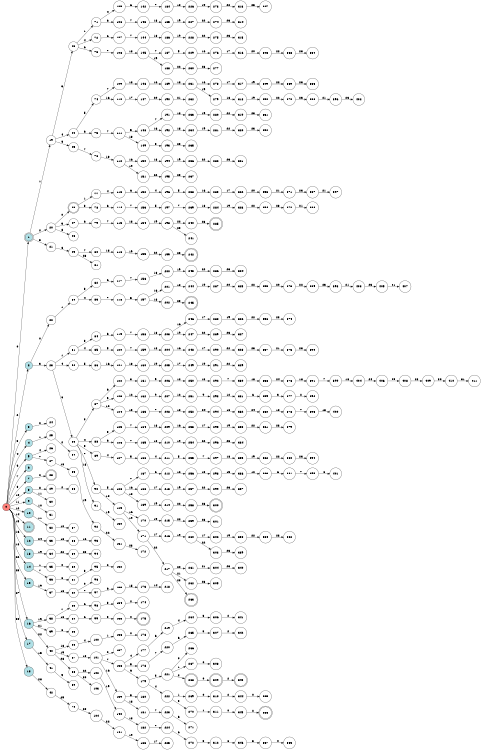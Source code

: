 digraph APTA {
__start0 [label="" shape="none"];

rankdir=LR;
size="8,5";

s0 [style="filled", color="black", fillcolor="#ff817b" shape="circle", label="0"];
s1 [style="rounded,filled", color="black", fillcolor="powderblue" shape="doublecircle", label="1"];
s2 [style="filled", color="black", fillcolor="powderblue" shape="circle", label="2"];
s3 [style="filled", color="black", fillcolor="powderblue" shape="circle", label="3"];
s4 [style="filled", color="black", fillcolor="powderblue" shape="circle", label="4"];
s5 [style="filled", color="black", fillcolor="powderblue" shape="circle", label="5"];
s6 [style="filled", color="black", fillcolor="powderblue" shape="circle", label="6"];
s7 [style="filled", color="black", fillcolor="powderblue" shape="circle", label="7"];
s8 [style="filled", color="black", fillcolor="powderblue" shape="circle", label="8"];
s9 [style="filled", color="black", fillcolor="powderblue" shape="circle", label="9"];
s10 [style="filled", color="black", fillcolor="powderblue" shape="circle", label="10"];
s11 [style="rounded,filled", color="black", fillcolor="powderblue" shape="doublecircle", label="11"];
s12 [style="filled", color="black", fillcolor="powderblue" shape="circle", label="12"];
s13 [style="filled", color="black", fillcolor="powderblue" shape="circle", label="13"];
s14 [style="filled", color="black", fillcolor="powderblue" shape="circle", label="14"];
s15 [style="filled", color="black", fillcolor="powderblue" shape="circle", label="15"];
s16 [style="filled", color="black", fillcolor="powderblue" shape="circle", label="16"];
s17 [style="filled", color="black", fillcolor="powderblue" shape="circle", label="17"];
s18 [style="filled", color="black", fillcolor="powderblue" shape="circle", label="18"];
s19 [style="filled", color="black", fillcolor="white" shape="circle", label="19"];
s20 [style="filled", color="black", fillcolor="white" shape="circle", label="20"];
s21 [style="filled", color="black", fillcolor="white" shape="circle", label="21"];
s22 [style="filled", color="black", fillcolor="white" shape="circle", label="22"];
s23 [style="filled", color="black", fillcolor="white" shape="circle", label="23"];
s24 [style="filled", color="black", fillcolor="white" shape="circle", label="24"];
s25 [style="filled", color="black", fillcolor="white" shape="circle", label="25"];
s26 [style="filled", color="black", fillcolor="white" shape="circle", label="26"];
s27 [style="filled", color="black", fillcolor="white" shape="circle", label="27"];
s28 [style="rounded,filled", color="black", fillcolor="white" shape="doublecircle", label="28"];
s29 [style="filled", color="black", fillcolor="white" shape="circle", label="29"];
s30 [style="filled", color="black", fillcolor="white" shape="circle", label="30"];
s31 [style="filled", color="black", fillcolor="white" shape="circle", label="31"];
s32 [style="filled", color="black", fillcolor="white" shape="circle", label="32"];
s33 [style="filled", color="black", fillcolor="white" shape="circle", label="33"];
s34 [style="filled", color="black", fillcolor="white" shape="circle", label="34"];
s35 [style="filled", color="black", fillcolor="white" shape="circle", label="35"];
s36 [style="filled", color="black", fillcolor="white" shape="circle", label="36"];
s37 [style="filled", color="black", fillcolor="white" shape="circle", label="37"];
s38 [style="filled", color="black", fillcolor="white" shape="circle", label="38"];
s39 [style="filled", color="black", fillcolor="white" shape="circle", label="39"];
s40 [style="filled", color="black", fillcolor="white" shape="circle", label="40"];
s41 [style="filled", color="black", fillcolor="white" shape="circle", label="41"];
s42 [style="filled", color="black", fillcolor="white" shape="circle", label="42"];
s43 [style="filled", color="black", fillcolor="white" shape="circle", label="43"];
s44 [style="filled", color="black", fillcolor="white" shape="circle", label="44"];
s45 [style="filled", color="black", fillcolor="white" shape="circle", label="45"];
s46 [style="rounded,filled", color="black", fillcolor="white" shape="doublecircle", label="46"];
s47 [style="filled", color="black", fillcolor="white" shape="circle", label="47"];
s48 [style="filled", color="black", fillcolor="white" shape="circle", label="48"];
s49 [style="filled", color="black", fillcolor="white" shape="circle", label="49"];
s50 [style="filled", color="black", fillcolor="white" shape="circle", label="50"];
s51 [style="filled", color="black", fillcolor="white" shape="circle", label="51"];
s52 [style="filled", color="black", fillcolor="white" shape="circle", label="52"];
s53 [style="filled", color="black", fillcolor="white" shape="circle", label="53"];
s54 [style="filled", color="black", fillcolor="white" shape="circle", label="54"];
s55 [style="filled", color="black", fillcolor="white" shape="circle", label="55"];
s56 [style="filled", color="black", fillcolor="white" shape="circle", label="56"];
s57 [style="filled", color="black", fillcolor="white" shape="circle", label="57"];
s58 [style="filled", color="black", fillcolor="white" shape="circle", label="58"];
s59 [style="filled", color="black", fillcolor="white" shape="circle", label="59"];
s60 [style="filled", color="black", fillcolor="white" shape="circle", label="60"];
s61 [style="filled", color="black", fillcolor="white" shape="circle", label="61"];
s62 [style="filled", color="black", fillcolor="white" shape="circle", label="62"];
s63 [style="filled", color="black", fillcolor="white" shape="circle", label="63"];
s64 [style="filled", color="black", fillcolor="white" shape="circle", label="64"];
s65 [style="filled", color="black", fillcolor="white" shape="circle", label="65"];
s66 [style="filled", color="black", fillcolor="white" shape="circle", label="66"];
s67 [style="filled", color="black", fillcolor="white" shape="circle", label="67"];
s68 [style="filled", color="black", fillcolor="white" shape="circle", label="68"];
s69 [style="filled", color="black", fillcolor="white" shape="circle", label="69"];
s70 [style="filled", color="black", fillcolor="white" shape="circle", label="70"];
s71 [style="filled", color="black", fillcolor="white" shape="circle", label="71"];
s72 [style="filled", color="black", fillcolor="white" shape="circle", label="72"];
s73 [style="filled", color="black", fillcolor="white" shape="circle", label="73"];
s74 [style="filled", color="black", fillcolor="white" shape="circle", label="74"];
s75 [style="filled", color="black", fillcolor="white" shape="circle", label="75"];
s76 [style="filled", color="black", fillcolor="white" shape="circle", label="76"];
s77 [style="filled", color="black", fillcolor="white" shape="circle", label="77"];
s78 [style="filled", color="black", fillcolor="white" shape="circle", label="78"];
s79 [style="filled", color="black", fillcolor="white" shape="circle", label="79"];
s80 [style="filled", color="black", fillcolor="white" shape="circle", label="80"];
s81 [style="filled", color="black", fillcolor="white" shape="circle", label="81"];
s82 [style="filled", color="black", fillcolor="white" shape="circle", label="82"];
s83 [style="filled", color="black", fillcolor="white" shape="circle", label="83"];
s84 [style="filled", color="black", fillcolor="white" shape="circle", label="84"];
s85 [style="filled", color="black", fillcolor="white" shape="circle", label="85"];
s86 [style="filled", color="black", fillcolor="white" shape="circle", label="86"];
s87 [style="filled", color="black", fillcolor="white" shape="circle", label="87"];
s88 [style="filled", color="black", fillcolor="white" shape="circle", label="88"];
s89 [style="filled", color="black", fillcolor="white" shape="circle", label="89"];
s90 [style="filled", color="black", fillcolor="white" shape="circle", label="90"];
s91 [style="filled", color="black", fillcolor="white" shape="circle", label="91"];
s92 [style="filled", color="black", fillcolor="white" shape="circle", label="92"];
s93 [style="filled", color="black", fillcolor="white" shape="circle", label="93"];
s94 [style="filled", color="black", fillcolor="white" shape="circle", label="94"];
s95 [style="filled", color="black", fillcolor="white" shape="circle", label="95"];
s96 [style="filled", color="black", fillcolor="white" shape="circle", label="96"];
s97 [style="filled", color="black", fillcolor="white" shape="circle", label="97"];
s98 [style="filled", color="black", fillcolor="white" shape="circle", label="98"];
s99 [style="filled", color="black", fillcolor="white" shape="circle", label="99"];
s100 [style="filled", color="black", fillcolor="white" shape="circle", label="100"];
s101 [style="filled", color="black", fillcolor="white" shape="circle", label="101"];
s102 [style="filled", color="black", fillcolor="white" shape="circle", label="102"];
s103 [style="filled", color="black", fillcolor="white" shape="circle", label="103"];
s104 [style="filled", color="black", fillcolor="white" shape="circle", label="104"];
s105 [style="filled", color="black", fillcolor="white" shape="circle", label="105"];
s106 [style="filled", color="black", fillcolor="white" shape="circle", label="106"];
s107 [style="filled", color="black", fillcolor="white" shape="circle", label="107"];
s108 [style="filled", color="black", fillcolor="white" shape="circle", label="108"];
s109 [style="filled", color="black", fillcolor="white" shape="circle", label="109"];
s110 [style="filled", color="black", fillcolor="white" shape="circle", label="110"];
s111 [style="filled", color="black", fillcolor="white" shape="circle", label="111"];
s112 [style="filled", color="black", fillcolor="white" shape="circle", label="112"];
s113 [style="filled", color="black", fillcolor="white" shape="circle", label="113"];
s114 [style="filled", color="black", fillcolor="white" shape="circle", label="114"];
s115 [style="filled", color="black", fillcolor="white" shape="circle", label="115"];
s116 [style="filled", color="black", fillcolor="white" shape="circle", label="116"];
s117 [style="filled", color="black", fillcolor="white" shape="circle", label="117"];
s118 [style="filled", color="black", fillcolor="white" shape="circle", label="118"];
s119 [style="filled", color="black", fillcolor="white" shape="circle", label="119"];
s120 [style="filled", color="black", fillcolor="white" shape="circle", label="120"];
s121 [style="filled", color="black", fillcolor="white" shape="circle", label="121"];
s122 [style="filled", color="black", fillcolor="white" shape="circle", label="122"];
s123 [style="filled", color="black", fillcolor="white" shape="circle", label="123"];
s124 [style="filled", color="black", fillcolor="white" shape="circle", label="124"];
s125 [style="filled", color="black", fillcolor="white" shape="circle", label="125"];
s126 [style="filled", color="black", fillcolor="white" shape="circle", label="126"];
s127 [style="filled", color="black", fillcolor="white" shape="circle", label="127"];
s128 [style="filled", color="black", fillcolor="white" shape="circle", label="128"];
s129 [style="filled", color="black", fillcolor="white" shape="circle", label="129"];
s130 [style="filled", color="black", fillcolor="white" shape="circle", label="130"];
s131 [style="filled", color="black", fillcolor="white" shape="circle", label="131"];
s132 [style="filled", color="black", fillcolor="white" shape="circle", label="132"];
s133 [style="filled", color="black", fillcolor="white" shape="circle", label="133"];
s134 [style="filled", color="black", fillcolor="white" shape="circle", label="134"];
s135 [style="filled", color="black", fillcolor="white" shape="circle", label="135"];
s136 [style="filled", color="black", fillcolor="white" shape="circle", label="136"];
s137 [style="filled", color="black", fillcolor="white" shape="circle", label="137"];
s138 [style="filled", color="black", fillcolor="white" shape="circle", label="138"];
s139 [style="filled", color="black", fillcolor="white" shape="circle", label="139"];
s140 [style="filled", color="black", fillcolor="white" shape="circle", label="140"];
s141 [style="filled", color="black", fillcolor="white" shape="circle", label="141"];
s142 [style="filled", color="black", fillcolor="white" shape="circle", label="142"];
s143 [style="filled", color="black", fillcolor="white" shape="circle", label="143"];
s144 [style="filled", color="black", fillcolor="white" shape="circle", label="144"];
s145 [style="filled", color="black", fillcolor="white" shape="circle", label="145"];
s146 [style="filled", color="black", fillcolor="white" shape="circle", label="146"];
s147 [style="filled", color="black", fillcolor="white" shape="circle", label="147"];
s148 [style="filled", color="black", fillcolor="white" shape="circle", label="148"];
s149 [style="filled", color="black", fillcolor="white" shape="circle", label="149"];
s150 [style="filled", color="black", fillcolor="white" shape="circle", label="150"];
s151 [style="filled", color="black", fillcolor="white" shape="circle", label="151"];
s152 [style="filled", color="black", fillcolor="white" shape="circle", label="152"];
s153 [style="filled", color="black", fillcolor="white" shape="circle", label="153"];
s154 [style="filled", color="black", fillcolor="white" shape="circle", label="154"];
s155 [style="filled", color="black", fillcolor="white" shape="circle", label="155"];
s156 [style="filled", color="black", fillcolor="white" shape="circle", label="156"];
s157 [style="filled", color="black", fillcolor="white" shape="circle", label="157"];
s158 [style="filled", color="black", fillcolor="white" shape="circle", label="158"];
s159 [style="filled", color="black", fillcolor="white" shape="circle", label="159"];
s160 [style="filled", color="black", fillcolor="white" shape="circle", label="160"];
s161 [style="filled", color="black", fillcolor="white" shape="circle", label="161"];
s162 [style="filled", color="black", fillcolor="white" shape="circle", label="162"];
s163 [style="filled", color="black", fillcolor="white" shape="circle", label="163"];
s164 [style="filled", color="black", fillcolor="white" shape="circle", label="164"];
s165 [style="filled", color="black", fillcolor="white" shape="circle", label="165"];
s166 [style="filled", color="black", fillcolor="white" shape="circle", label="166"];
s167 [style="filled", color="black", fillcolor="white" shape="circle", label="167"];
s168 [style="filled", color="black", fillcolor="white" shape="circle", label="168"];
s169 [style="filled", color="black", fillcolor="white" shape="circle", label="169"];
s170 [style="filled", color="black", fillcolor="white" shape="circle", label="170"];
s171 [style="filled", color="black", fillcolor="white" shape="circle", label="171"];
s172 [style="filled", color="black", fillcolor="white" shape="circle", label="172"];
s173 [style="filled", color="black", fillcolor="white" shape="circle", label="173"];
s174 [style="filled", color="black", fillcolor="white" shape="circle", label="174"];
s175 [style="rounded,filled", color="black", fillcolor="white" shape="doublecircle", label="175"];
s176 [style="filled", color="black", fillcolor="white" shape="circle", label="176"];
s177 [style="filled", color="black", fillcolor="white" shape="circle", label="177"];
s178 [style="filled", color="black", fillcolor="white" shape="circle", label="178"];
s179 [style="filled", color="black", fillcolor="white" shape="circle", label="179"];
s180 [style="filled", color="black", fillcolor="white" shape="circle", label="180"];
s181 [style="filled", color="black", fillcolor="white" shape="circle", label="181"];
s182 [style="filled", color="black", fillcolor="white" shape="circle", label="182"];
s183 [style="filled", color="black", fillcolor="white" shape="circle", label="183"];
s184 [style="filled", color="black", fillcolor="white" shape="circle", label="184"];
s185 [style="filled", color="black", fillcolor="white" shape="circle", label="185"];
s186 [style="filled", color="black", fillcolor="white" shape="circle", label="186"];
s187 [style="filled", color="black", fillcolor="white" shape="circle", label="187"];
s188 [style="filled", color="black", fillcolor="white" shape="circle", label="188"];
s189 [style="filled", color="black", fillcolor="white" shape="circle", label="189"];
s190 [style="filled", color="black", fillcolor="white" shape="circle", label="190"];
s191 [style="filled", color="black", fillcolor="white" shape="circle", label="191"];
s192 [style="filled", color="black", fillcolor="white" shape="circle", label="192"];
s193 [style="filled", color="black", fillcolor="white" shape="circle", label="193"];
s194 [style="filled", color="black", fillcolor="white" shape="circle", label="194"];
s195 [style="filled", color="black", fillcolor="white" shape="circle", label="195"];
s196 [style="filled", color="black", fillcolor="white" shape="circle", label="196"];
s197 [style="filled", color="black", fillcolor="white" shape="circle", label="197"];
s198 [style="filled", color="black", fillcolor="white" shape="circle", label="198"];
s199 [style="filled", color="black", fillcolor="white" shape="circle", label="199"];
s200 [style="filled", color="black", fillcolor="white" shape="circle", label="200"];
s201 [style="filled", color="black", fillcolor="white" shape="circle", label="201"];
s202 [style="filled", color="black", fillcolor="white" shape="circle", label="202"];
s203 [style="filled", color="black", fillcolor="white" shape="circle", label="203"];
s204 [style="filled", color="black", fillcolor="white" shape="circle", label="204"];
s205 [style="filled", color="black", fillcolor="white" shape="circle", label="205"];
s206 [style="filled", color="black", fillcolor="white" shape="circle", label="206"];
s207 [style="filled", color="black", fillcolor="white" shape="circle", label="207"];
s208 [style="filled", color="black", fillcolor="white" shape="circle", label="208"];
s209 [style="filled", color="black", fillcolor="white" shape="circle", label="209"];
s210 [style="filled", color="black", fillcolor="white" shape="circle", label="210"];
s211 [style="filled", color="black", fillcolor="white" shape="circle", label="211"];
s212 [style="filled", color="black", fillcolor="white" shape="circle", label="212"];
s213 [style="filled", color="black", fillcolor="white" shape="circle", label="213"];
s214 [style="filled", color="black", fillcolor="white" shape="circle", label="214"];
s215 [style="filled", color="black", fillcolor="white" shape="circle", label="215"];
s216 [style="filled", color="black", fillcolor="white" shape="circle", label="216"];
s217 [style="filled", color="black", fillcolor="white" shape="circle", label="217"];
s218 [style="filled", color="black", fillcolor="white" shape="circle", label="218"];
s219 [style="filled", color="black", fillcolor="white" shape="circle", label="219"];
s220 [style="filled", color="black", fillcolor="white" shape="circle", label="220"];
s221 [style="filled", color="black", fillcolor="white" shape="circle", label="221"];
s222 [style="filled", color="black", fillcolor="white" shape="circle", label="222"];
s223 [style="filled", color="black", fillcolor="white" shape="circle", label="223"];
s224 [style="filled", color="black", fillcolor="white" shape="circle", label="224"];
s225 [style="filled", color="black", fillcolor="white" shape="circle", label="225"];
s226 [style="filled", color="black", fillcolor="white" shape="circle", label="226"];
s227 [style="filled", color="black", fillcolor="white" shape="circle", label="227"];
s228 [style="filled", color="black", fillcolor="white" shape="circle", label="228"];
s229 [style="filled", color="black", fillcolor="white" shape="circle", label="229"];
s230 [style="filled", color="black", fillcolor="white" shape="circle", label="230"];
s231 [style="filled", color="black", fillcolor="white" shape="circle", label="231"];
s232 [style="filled", color="black", fillcolor="white" shape="circle", label="232"];
s233 [style="filled", color="black", fillcolor="white" shape="circle", label="233"];
s234 [style="filled", color="black", fillcolor="white" shape="circle", label="234"];
s235 [style="filled", color="black", fillcolor="white" shape="circle", label="235"];
s236 [style="filled", color="black", fillcolor="white" shape="circle", label="236"];
s237 [style="filled", color="black", fillcolor="white" shape="circle", label="237"];
s238 [style="filled", color="black", fillcolor="white" shape="circle", label="238"];
s239 [style="filled", color="black", fillcolor="white" shape="circle", label="239"];
s240 [style="filled", color="black", fillcolor="white" shape="circle", label="240"];
s241 [style="filled", color="black", fillcolor="white" shape="circle", label="241"];
s242 [style="rounded,filled", color="black", fillcolor="white" shape="doublecircle", label="242"];
s243 [style="filled", color="black", fillcolor="white" shape="circle", label="243"];
s244 [style="filled", color="black", fillcolor="white" shape="circle", label="244"];
s245 [style="rounded,filled", color="black", fillcolor="white" shape="doublecircle", label="245"];
s246 [style="filled", color="black", fillcolor="white" shape="circle", label="246"];
s247 [style="filled", color="black", fillcolor="white" shape="circle", label="247"];
s248 [style="filled", color="black", fillcolor="white" shape="circle", label="248"];
s249 [style="filled", color="black", fillcolor="white" shape="circle", label="249"];
s250 [style="filled", color="black", fillcolor="white" shape="circle", label="250"];
s251 [style="filled", color="black", fillcolor="white" shape="circle", label="251"];
s252 [style="filled", color="black", fillcolor="white" shape="circle", label="252"];
s253 [style="filled", color="black", fillcolor="white" shape="circle", label="253"];
s254 [style="filled", color="black", fillcolor="white" shape="circle", label="254"];
s255 [style="filled", color="black", fillcolor="white" shape="circle", label="255"];
s256 [style="filled", color="black", fillcolor="white" shape="circle", label="256"];
s257 [style="filled", color="black", fillcolor="white" shape="circle", label="257"];
s258 [style="filled", color="black", fillcolor="white" shape="circle", label="258"];
s259 [style="filled", color="black", fillcolor="white" shape="circle", label="259"];
s260 [style="filled", color="black", fillcolor="white" shape="circle", label="260"];
s261 [style="filled", color="black", fillcolor="white" shape="circle", label="261"];
s262 [style="filled", color="black", fillcolor="white" shape="circle", label="262"];
s263 [style="rounded,filled", color="black", fillcolor="white" shape="doublecircle", label="263"];
s264 [style="filled", color="black", fillcolor="white" shape="circle", label="264"];
s265 [style="filled", color="black", fillcolor="white" shape="circle", label="265"];
s266 [style="filled", color="black", fillcolor="white" shape="circle", label="266"];
s267 [style="filled", color="black", fillcolor="white" shape="circle", label="267"];
s268 [style="rounded,filled", color="black", fillcolor="white" shape="doublecircle", label="268"];
s269 [style="filled", color="black", fillcolor="white" shape="circle", label="269"];
s270 [style="filled", color="black", fillcolor="white" shape="circle", label="270"];
s271 [style="filled", color="black", fillcolor="white" shape="circle", label="271"];
s272 [style="filled", color="black", fillcolor="white" shape="circle", label="272"];
s273 [style="filled", color="black", fillcolor="white" shape="circle", label="273"];
s274 [style="filled", color="black", fillcolor="white" shape="circle", label="274"];
s275 [style="filled", color="black", fillcolor="white" shape="circle", label="275"];
s276 [style="filled", color="black", fillcolor="white" shape="circle", label="276"];
s277 [style="filled", color="black", fillcolor="white" shape="circle", label="277"];
s278 [style="filled", color="black", fillcolor="white" shape="circle", label="278"];
s279 [style="filled", color="black", fillcolor="white" shape="circle", label="279"];
s280 [style="filled", color="black", fillcolor="white" shape="circle", label="280"];
s281 [style="filled", color="black", fillcolor="white" shape="circle", label="281"];
s282 [style="filled", color="black", fillcolor="white" shape="circle", label="282"];
s283 [style="filled", color="black", fillcolor="white" shape="circle", label="283"];
s284 [style="filled", color="black", fillcolor="white" shape="circle", label="284"];
s285 [style="rounded,filled", color="black", fillcolor="white" shape="doublecircle", label="285"];
s286 [style="filled", color="black", fillcolor="white" shape="circle", label="286"];
s287 [style="filled", color="black", fillcolor="white" shape="circle", label="287"];
s288 [style="filled", color="black", fillcolor="white" shape="circle", label="288"];
s289 [style="filled", color="black", fillcolor="white" shape="circle", label="289"];
s290 [style="filled", color="black", fillcolor="white" shape="circle", label="290"];
s291 [style="filled", color="black", fillcolor="white" shape="circle", label="291"];
s292 [style="filled", color="black", fillcolor="white" shape="circle", label="292"];
s293 [style="filled", color="black", fillcolor="white" shape="circle", label="293"];
s294 [style="filled", color="black", fillcolor="white" shape="circle", label="294"];
s295 [style="filled", color="black", fillcolor="white" shape="circle", label="295"];
s296 [style="filled", color="black", fillcolor="white" shape="circle", label="296"];
s297 [style="filled", color="black", fillcolor="white" shape="circle", label="297"];
s298 [style="filled", color="black", fillcolor="white" shape="circle", label="298"];
s299 [style="filled", color="black", fillcolor="white" shape="circle", label="299"];
s300 [style="rounded,filled", color="black", fillcolor="white" shape="doublecircle", label="300"];
s301 [style="filled", color="black", fillcolor="white" shape="circle", label="301"];
s302 [style="filled", color="black", fillcolor="white" shape="circle", label="302"];
s303 [style="filled", color="black", fillcolor="white" shape="circle", label="303"];
s304 [style="filled", color="black", fillcolor="white" shape="circle", label="304"];
s305 [style="filled", color="black", fillcolor="white" shape="circle", label="305"];
s306 [style="filled", color="black", fillcolor="white" shape="circle", label="306"];
s307 [style="filled", color="black", fillcolor="white" shape="circle", label="307"];
s308 [style="filled", color="black", fillcolor="white" shape="circle", label="308"];
s309 [style="rounded,filled", color="black", fillcolor="white" shape="doublecircle", label="309"];
s310 [style="filled", color="black", fillcolor="white" shape="circle", label="310"];
s311 [style="filled", color="black", fillcolor="white" shape="circle", label="311"];
s312 [style="filled", color="black", fillcolor="white" shape="circle", label="312"];
s313 [style="filled", color="black", fillcolor="white" shape="circle", label="313"];
s314 [style="filled", color="black", fillcolor="white" shape="circle", label="314"];
s315 [style="filled", color="black", fillcolor="white" shape="circle", label="315"];
s316 [style="filled", color="black", fillcolor="white" shape="circle", label="316"];
s317 [style="filled", color="black", fillcolor="white" shape="circle", label="317"];
s318 [style="filled", color="black", fillcolor="white" shape="circle", label="318"];
s319 [style="filled", color="black", fillcolor="white" shape="circle", label="319"];
s320 [style="filled", color="black", fillcolor="white" shape="circle", label="320"];
s321 [style="filled", color="black", fillcolor="white" shape="circle", label="321"];
s322 [style="filled", color="black", fillcolor="white" shape="circle", label="322"];
s323 [style="filled", color="black", fillcolor="white" shape="circle", label="323"];
s324 [style="filled", color="black", fillcolor="white" shape="circle", label="324"];
s325 [style="filled", color="black", fillcolor="white" shape="circle", label="325"];
s326 [style="filled", color="black", fillcolor="white" shape="circle", label="326"];
s327 [style="filled", color="black", fillcolor="white" shape="circle", label="327"];
s328 [style="filled", color="black", fillcolor="white" shape="circle", label="328"];
s329 [style="filled", color="black", fillcolor="white" shape="circle", label="329"];
s330 [style="filled", color="black", fillcolor="white" shape="circle", label="330"];
s331 [style="filled", color="black", fillcolor="white" shape="circle", label="331"];
s332 [style="filled", color="black", fillcolor="white" shape="circle", label="332"];
s333 [style="filled", color="black", fillcolor="white" shape="circle", label="333"];
s334 [style="filled", color="black", fillcolor="white" shape="circle", label="334"];
s335 [style="filled", color="black", fillcolor="white" shape="circle", label="335"];
s336 [style="filled", color="black", fillcolor="white" shape="circle", label="336"];
s337 [style="filled", color="black", fillcolor="white" shape="circle", label="337"];
s338 [style="filled", color="black", fillcolor="white" shape="circle", label="338"];
s339 [style="filled", color="black", fillcolor="white" shape="circle", label="339"];
s340 [style="filled", color="black", fillcolor="white" shape="circle", label="340"];
s341 [style="filled", color="black", fillcolor="white" shape="circle", label="341"];
s342 [style="filled", color="black", fillcolor="white" shape="circle", label="342"];
s343 [style="rounded,filled", color="black", fillcolor="white" shape="doublecircle", label="343"];
s344 [style="filled", color="black", fillcolor="white" shape="circle", label="344"];
s345 [style="filled", color="black", fillcolor="white" shape="circle", label="345"];
s346 [style="filled", color="black", fillcolor="white" shape="circle", label="346"];
s347 [style="filled", color="black", fillcolor="white" shape="circle", label="347"];
s348 [style="filled", color="black", fillcolor="white" shape="circle", label="348"];
s349 [style="filled", color="black", fillcolor="white" shape="circle", label="349"];
s350 [style="filled", color="black", fillcolor="white" shape="circle", label="350"];
s351 [style="filled", color="black", fillcolor="white" shape="circle", label="351"];
s352 [style="filled", color="black", fillcolor="white" shape="circle", label="352"];
s353 [style="filled", color="black", fillcolor="white" shape="circle", label="353"];
s354 [style="filled", color="black", fillcolor="white" shape="circle", label="354"];
s355 [style="filled", color="black", fillcolor="white" shape="circle", label="355"];
s356 [style="filled", color="black", fillcolor="white" shape="circle", label="356"];
s357 [style="filled", color="black", fillcolor="white" shape="circle", label="357"];
s358 [style="filled", color="black", fillcolor="white" shape="circle", label="358"];
s359 [style="filled", color="black", fillcolor="white" shape="circle", label="359"];
s360 [style="filled", color="black", fillcolor="white" shape="circle", label="360"];
s361 [style="filled", color="black", fillcolor="white" shape="circle", label="361"];
s362 [style="filled", color="black", fillcolor="white" shape="circle", label="362"];
s363 [style="filled", color="black", fillcolor="white" shape="circle", label="363"];
s364 [style="filled", color="black", fillcolor="white" shape="circle", label="364"];
s365 [style="filled", color="black", fillcolor="white" shape="circle", label="365"];
s366 [style="rounded,filled", color="black", fillcolor="white" shape="doublecircle", label="366"];
s367 [style="filled", color="black", fillcolor="white" shape="circle", label="367"];
s368 [style="filled", color="black", fillcolor="white" shape="circle", label="368"];
s369 [style="filled", color="black", fillcolor="white" shape="circle", label="369"];
s370 [style="filled", color="black", fillcolor="white" shape="circle", label="370"];
s371 [style="filled", color="black", fillcolor="white" shape="circle", label="371"];
s372 [style="filled", color="black", fillcolor="white" shape="circle", label="372"];
s373 [style="filled", color="black", fillcolor="white" shape="circle", label="373"];
s374 [style="filled", color="black", fillcolor="white" shape="circle", label="374"];
s375 [style="filled", color="black", fillcolor="white" shape="circle", label="375"];
s376 [style="filled", color="black", fillcolor="white" shape="circle", label="376"];
s377 [style="filled", color="black", fillcolor="white" shape="circle", label="377"];
s378 [style="filled", color="black", fillcolor="white" shape="circle", label="378"];
s379 [style="filled", color="black", fillcolor="white" shape="circle", label="379"];
s380 [style="filled", color="black", fillcolor="white" shape="circle", label="380"];
s381 [style="filled", color="black", fillcolor="white" shape="circle", label="381"];
s382 [style="filled", color="black", fillcolor="white" shape="circle", label="382"];
s383 [style="filled", color="black", fillcolor="white" shape="circle", label="383"];
s384 [style="filled", color="black", fillcolor="white" shape="circle", label="384"];
s385 [style="filled", color="black", fillcolor="white" shape="circle", label="385"];
s386 [style="filled", color="black", fillcolor="white" shape="circle", label="386"];
s387 [style="filled", color="black", fillcolor="white" shape="circle", label="387"];
s388 [style="filled", color="black", fillcolor="white" shape="circle", label="388"];
s389 [style="filled", color="black", fillcolor="white" shape="circle", label="389"];
s390 [style="filled", color="black", fillcolor="white" shape="circle", label="390"];
s391 [style="filled", color="black", fillcolor="white" shape="circle", label="391"];
s392 [style="filled", color="black", fillcolor="white" shape="circle", label="392"];
s393 [style="filled", color="black", fillcolor="white" shape="circle", label="393"];
s394 [style="filled", color="black", fillcolor="white" shape="circle", label="394"];
s395 [style="filled", color="black", fillcolor="white" shape="circle", label="395"];
s396 [style="filled", color="black", fillcolor="white" shape="circle", label="396"];
s397 [style="filled", color="black", fillcolor="white" shape="circle", label="397"];
s398 [style="filled", color="black", fillcolor="white" shape="circle", label="398"];
s399 [style="filled", color="black", fillcolor="white" shape="circle", label="399"];
s400 [style="filled", color="black", fillcolor="white" shape="circle", label="400"];
s401 [style="filled", color="black", fillcolor="white" shape="circle", label="401"];
s402 [style="filled", color="black", fillcolor="white" shape="circle", label="402"];
s403 [style="filled", color="black", fillcolor="white" shape="circle", label="403"];
s404 [style="filled", color="black", fillcolor="white" shape="circle", label="404"];
s405 [style="filled", color="black", fillcolor="white" shape="circle", label="405"];
s406 [style="filled", color="black", fillcolor="white" shape="circle", label="406"];
s407 [style="filled", color="black", fillcolor="white" shape="circle", label="407"];
s408 [style="filled", color="black", fillcolor="white" shape="circle", label="408"];
s409 [style="filled", color="black", fillcolor="white" shape="circle", label="409"];
s410 [style="filled", color="black", fillcolor="white" shape="circle", label="410"];
s411 [style="filled", color="black", fillcolor="white" shape="circle", label="411"];
s0 -> s1 [label="0"];
s0 -> s2 [label="2"];
s0 -> s3 [label="3"];
s0 -> s4 [label="4"];
s0 -> s5 [label="6"];
s0 -> s6 [label="7"];
s0 -> s7 [label="8"];
s0 -> s8 [label="10"];
s0 -> s9 [label="11"];
s0 -> s10 [label="12"];
s0 -> s11 [label="14"];
s0 -> s12 [label="15"];
s0 -> s13 [label="16"];
s0 -> s14 [label="18"];
s0 -> s15 [label="22"];
s0 -> s16 [label="23"];
s0 -> s17 [label="27"];
s0 -> s18 [label="30"];
s1 -> s19 [label="1"];
s1 -> s20 [label="2"];
s1 -> s21 [label="3"];
s2 -> s22 [label="0"];
s2 -> s23 [label="3"];
s3 -> s24 [label="2"];
s4 -> s25 [label="1"];
s5 -> s26 [label="4"];
s5 -> s27 [label="7"];
s7 -> s28 [label="2"];
s8 -> s29 [label="8"];
s8 -> s30 [label="11"];
s9 -> s31 [label="10"];
s10 -> s32 [label="11"];
s12 -> s33 [label="24"];
s13 -> s34 [label="19"];
s14 -> s35 [label="1"];
s14 -> s36 [label="7"];
s15 -> s37 [label="19"];
s16 -> s38 [label="19"];
s16 -> s39 [label="21"];
s16 -> s40 [label="22"];
s17 -> s41 [label="15"];
s18 -> s42 [label="28"];
s19 -> s43 [label="3"];
s19 -> s44 [label="4"];
s19 -> s45 [label="6"];
s20 -> s46 [label="0"];
s20 -> s47 [label="3"];
s20 -> s48 [label="8"];
s21 -> s49 [label="6"];
s22 -> s50 [label="1"];
s23 -> s51 [label="1"];
s23 -> s52 [label="4"];
s23 -> s53 [label="6"];
s25 -> s54 [label="2"];
s27 -> s55 [label="18"];
s29 -> s56 [label="2"];
s32 -> s57 [label="10"];
s33 -> s58 [label="18"];
s34 -> s59 [label="22"];
s35 -> s60 [label="0"];
s36 -> s61 [label="6"];
s37 -> s62 [label="18"];
s38 -> s63 [label="7"];
s38 -> s64 [label="18"];
s39 -> s65 [label="6"];
s40 -> s66 [label="18"];
s40 -> s67 [label="19"];
s40 -> s68 [label="28"];
s41 -> s69 [label="9"];
s42 -> s70 [label="29"];
s43 -> s71 [label="1"];
s43 -> s72 [label="4"];
s43 -> s73 [label="6"];
s44 -> s74 [label="5"];
s44 -> s75 [label="6"];
s45 -> s76 [label="7"];
s46 -> s77 [label="1"];
s46 -> s78 [label="3"];
s47 -> s79 [label="6"];
s49 -> s80 [label="7"];
s49 -> s81 [label="23"];
s50 -> s82 [label="3"];
s50 -> s83 [label="4"];
s51 -> s84 [label="3"];
s51 -> s85 [label="4"];
s52 -> s86 [label="5"];
s53 -> s87 [label="3"];
s53 -> s88 [label="4"];
s53 -> s89 [label="5"];
s53 -> s90 [label="7"];
s53 -> s91 [label="18"];
s55 -> s92 [label="19"];
s58 -> s93 [label="16"];
s59 -> s94 [label="23"];
s61 -> s95 [label="3"];
s62 -> s96 [label="0"];
s62 -> s97 [label="7"];
s63 -> s98 [label="6"];
s64 -> s99 [label="6"];
s66 -> s100 [label="4"];
s67 -> s101 [label="18"];
s68 -> s102 [label="22"];
s68 -> s103 [label="30"];
s70 -> s104 [label="28"];
s71 -> s105 [label="4"];
s71 -> s106 [label="6"];
s72 -> s107 [label="6"];
s73 -> s108 [label="7"];
s74 -> s109 [label="7"];
s74 -> s110 [label="16"];
s75 -> s111 [label="7"];
s76 -> s112 [label="18"];
s77 -> s113 [label="4"];
s78 -> s114 [label="6"];
s79 -> s115 [label="7"];
s80 -> s116 [label="18"];
s82 -> s117 [label="6"];
s83 -> s118 [label="7"];
s84 -> s119 [label="6"];
s85 -> s120 [label="5"];
s86 -> s121 [label="16"];
s87 -> s122 [label="6"];
s87 -> s123 [label="9"];
s87 -> s124 [label="12"];
s88 -> s125 [label="5"];
s88 -> s126 [label="6"];
s89 -> s127 [label="4"];
s90 -> s128 [label="5"];
s90 -> s129 [label="18"];
s91 -> s130 [label="19"];
s92 -> s131 [label="22"];
s95 -> s132 [label="2"];
s97 -> s133 [label="6"];
s98 -> s134 [label="3"];
s99 -> s135 [label="3"];
s100 -> s136 [label="1"];
s101 -> s137 [label="2"];
s101 -> s138 [label="7"];
s101 -> s139 [label="16"];
s102 -> s140 [label="19"];
s104 -> s141 [label="22"];
s105 -> s142 [label="6"];
s106 -> s143 [label="7"];
s107 -> s144 [label="7"];
s108 -> s145 [label="18"];
s109 -> s146 [label="18"];
s110 -> s147 [label="17"];
s111 -> s148 [label="5"];
s111 -> s149 [label="18"];
s112 -> s150 [label="16"];
s112 -> s151 [label="19"];
s113 -> s152 [label="6"];
s114 -> s153 [label="7"];
s115 -> s154 [label="18"];
s116 -> s155 [label="19"];
s117 -> s156 [label="7"];
s118 -> s157 [label="5"];
s119 -> s158 [label="7"];
s120 -> s159 [label="7"];
s121 -> s160 [label="18"];
s122 -> s161 [label="3"];
s123 -> s162 [label="12"];
s124 -> s163 [label="13"];
s125 -> s164 [label="7"];
s126 -> s165 [label="7"];
s127 -> s166 [label="5"];
s128 -> s167 [label="7"];
s128 -> s168 [label="16"];
s128 -> s169 [label="18"];
s129 -> s170 [label="16"];
s129 -> s171 [label="19"];
s131 -> s172 [label="23"];
s133 -> s173 [label="15"];
s134 -> s174 [label="2"];
s135 -> s175 [label="0"];
s136 -> s176 [label="0"];
s138 -> s177 [label="4"];
s138 -> s178 [label="5"];
s138 -> s179 [label="6"];
s139 -> s180 [label="5"];
s139 -> s181 [label="18"];
s140 -> s182 [label="18"];
s141 -> s183 [label="19"];
s142 -> s184 [label="7"];
s143 -> s185 [label="18"];
s144 -> s186 [label="18"];
s145 -> s187 [label="7"];
s145 -> s188 [label="19"];
s146 -> s189 [label="16"];
s147 -> s190 [label="20"];
s148 -> s191 [label="7"];
s148 -> s192 [label="16"];
s149 -> s193 [label="5"];
s150 -> s194 [label="18"];
s151 -> s195 [label="22"];
s152 -> s196 [label="4"];
s153 -> s197 [label="5"];
s154 -> s198 [label="19"];
s155 -> s199 [label="22"];
s156 -> s200 [label="18"];
s157 -> s201 [label="16"];
s157 -> s202 [label="18"];
s158 -> s203 [label="18"];
s159 -> s204 [label="18"];
s160 -> s205 [label="19"];
s161 -> s206 [label="9"];
s162 -> s207 [label="9"];
s163 -> s208 [label="7"];
s164 -> s209 [label="18"];
s165 -> s210 [label="18"];
s166 -> s211 [label="4"];
s167 -> s212 [label="6"];
s168 -> s213 [label="17"];
s169 -> s214 [label="19"];
s170 -> s215 [label="19"];
s171 -> s216 [label="17"];
s171 -> s217 [label="22"];
s173 -> s218 [label="14"];
s177 -> s219 [label="6"];
s178 -> s220 [label="7"];
s179 -> s221 [label="3"];
s179 -> s222 [label="4"];
s181 -> s223 [label="7"];
s182 -> s224 [label="7"];
s183 -> s225 [label="17"];
s184 -> s226 [label="18"];
s185 -> s227 [label="19"];
s186 -> s228 [label="19"];
s187 -> s229 [label="5"];
s188 -> s230 [label="22"];
s189 -> s231 [label="18"];
s190 -> s232 [label="21"];
s191 -> s233 [label="18"];
s192 -> s234 [label="18"];
s193 -> s235 [label="23"];
s194 -> s236 [label="19"];
s195 -> s237 [label="23"];
s196 -> s238 [label="5"];
s197 -> s239 [label="7"];
s198 -> s240 [label="22"];
s198 -> s241 [label="23"];
s199 -> s242 [label="23"];
s200 -> s243 [label="19"];
s201 -> s244 [label="18"];
s202 -> s245 [label="23"];
s203 -> s246 [label="16"];
s203 -> s247 [label="19"];
s204 -> s248 [label="16"];
s205 -> s249 [label="17"];
s206 -> s250 [label="12"];
s207 -> s251 [label="12"];
s208 -> s252 [label="18"];
s209 -> s253 [label="16"];
s210 -> s254 [label="19"];
s211 -> s255 [label="5"];
s212 -> s256 [label="12"];
s213 -> s257 [label="19"];
s214 -> s258 [label="22"];
s215 -> s259 [label="22"];
s216 -> s260 [label="19"];
s217 -> s261 [label="20"];
s217 -> s262 [label="21"];
s217 -> s263 [label="23"];
s219 -> s264 [label="4"];
s220 -> s265 [label="6"];
s221 -> s266 [label="0"];
s221 -> s267 [label="1"];
s221 -> s268 [label="2"];
s222 -> s269 [label="1"];
s222 -> s270 [label="3"];
s223 -> s271 [label="6"];
s224 -> s272 [label="6"];
s226 -> s273 [label="19"];
s227 -> s274 [label="22"];
s228 -> s275 [label="22"];
s229 -> s276 [label="16"];
s230 -> s277 [label="23"];
s231 -> s278 [label="16"];
s231 -> s279 [label="19"];
s233 -> s280 [label="19"];
s234 -> s281 [label="19"];
s236 -> s282 [label="22"];
s238 -> s283 [label="16"];
s239 -> s284 [label="18"];
s240 -> s285 [label="23"];
s243 -> s286 [label="22"];
s244 -> s287 [label="19"];
s246 -> s288 [label="17"];
s247 -> s289 [label="22"];
s248 -> s290 [label="17"];
s249 -> s291 [label="19"];
s250 -> s292 [label="13"];
s251 -> s293 [label="9"];
s252 -> s294 [label="24"];
s253 -> s295 [label="17"];
s254 -> s296 [label="22"];
s255 -> s297 [label="7"];
s256 -> s298 [label="13"];
s257 -> s299 [label="22"];
s258 -> s300 [label="23"];
s259 -> s301 [label="23"];
s260 -> s302 [label="17"];
s260 -> s303 [label="22"];
s261 -> s304 [label="21"];
s262 -> s305 [label="23"];
s264 -> s306 [label="3"];
s265 -> s307 [label="3"];
s267 -> s308 [label="0"];
s268 -> s309 [label="0"];
s269 -> s310 [label="0"];
s270 -> s311 [label="1"];
s272 -> s312 [label="3"];
s273 -> s313 [label="22"];
s274 -> s314 [label="23"];
s275 -> s315 [label="23"];
s276 -> s316 [label="17"];
s278 -> s317 [label="17"];
s279 -> s318 [label="18"];
s280 -> s319 [label="22"];
s281 -> s320 [label="22"];
s282 -> s321 [label="23"];
s283 -> s322 [label="17"];
s284 -> s323 [label="19"];
s286 -> s324 [label="23"];
s287 -> s325 [label="20"];
s288 -> s326 [label="19"];
s289 -> s327 [label="23"];
s290 -> s328 [label="22"];
s291 -> s329 [label="22"];
s292 -> s330 [label="7"];
s293 -> s331 [label="12"];
s294 -> s332 [label="18"];
s295 -> s333 [label="19"];
s296 -> s334 [label="23"];
s297 -> s335 [label="18"];
s298 -> s336 [label="15"];
s299 -> s337 [label="23"];
s302 -> s338 [label="19"];
s303 -> s339 [label="23"];
s304 -> s340 [label="23"];
s306 -> s341 [label="2"];
s307 -> s342 [label="2"];
s309 -> s343 [label="2"];
s310 -> s344 [label="2"];
s311 -> s345 [label="0"];
s312 -> s346 [label="6"];
s313 -> s347 [label="23"];
s316 -> s348 [label="20"];
s317 -> s349 [label="19"];
s318 -> s350 [label="19"];
s319 -> s351 [label="23"];
s320 -> s352 [label="23"];
s322 -> s353 [label="20"];
s323 -> s354 [label="22"];
s325 -> s355 [label="22"];
s326 -> s356 [label="22"];
s328 -> s357 [label="23"];
s330 -> s358 [label="18"];
s331 -> s359 [label="6"];
s332 -> s360 [label="24"];
s333 -> s361 [label="22"];
s335 -> s362 [label="19"];
s336 -> s363 [label="12"];
s338 -> s364 [label="22"];
s344 -> s365 [label="0"];
s345 -> s366 [label="2"];
s346 -> s367 [label="3"];
s348 -> s368 [label="22"];
s349 -> s369 [label="22"];
s350 -> s370 [label="22"];
s353 -> s371 [label="21"];
s354 -> s372 [label="23"];
s355 -> s373 [label="20"];
s356 -> s374 [label="23"];
s357 -> s375 [label="21"];
s358 -> s376 [label="24"];
s359 -> s377 [label="3"];
s360 -> s378 [label="18"];
s361 -> s379 [label="23"];
s362 -> s380 [label="22"];
s363 -> s381 [label="6"];
s364 -> s382 [label="23"];
s367 -> s383 [label="0"];
s368 -> s384 [label="23"];
s369 -> s385 [label="23"];
s370 -> s386 [label="23"];
s371 -> s387 [label="23"];
s372 -> s388 [label="21"];
s373 -> s389 [label="22"];
s375 -> s390 [label="23"];
s376 -> s391 [label="18"];
s377 -> s392 [label="2"];
s378 -> s393 [label="7"];
s380 -> s394 [label="23"];
s381 -> s395 [label="7"];
s386 -> s396 [label="21"];
s387 -> s397 [label="21"];
s389 -> s398 [label="23"];
s391 -> s399 [label="7"];
s393 -> s400 [label="18"];
s395 -> s401 [label="6"];
s396 -> s402 [label="23"];
s398 -> s403 [label="21"];
s399 -> s404 [label="18"];
s403 -> s405 [label="23"];
s404 -> s406 [label="24"];
s405 -> s407 [label="21"];
s406 -> s408 [label="25"];
s408 -> s409 [label="28"];
s409 -> s410 [label="30"];
s410 -> s411 [label="31"];

}